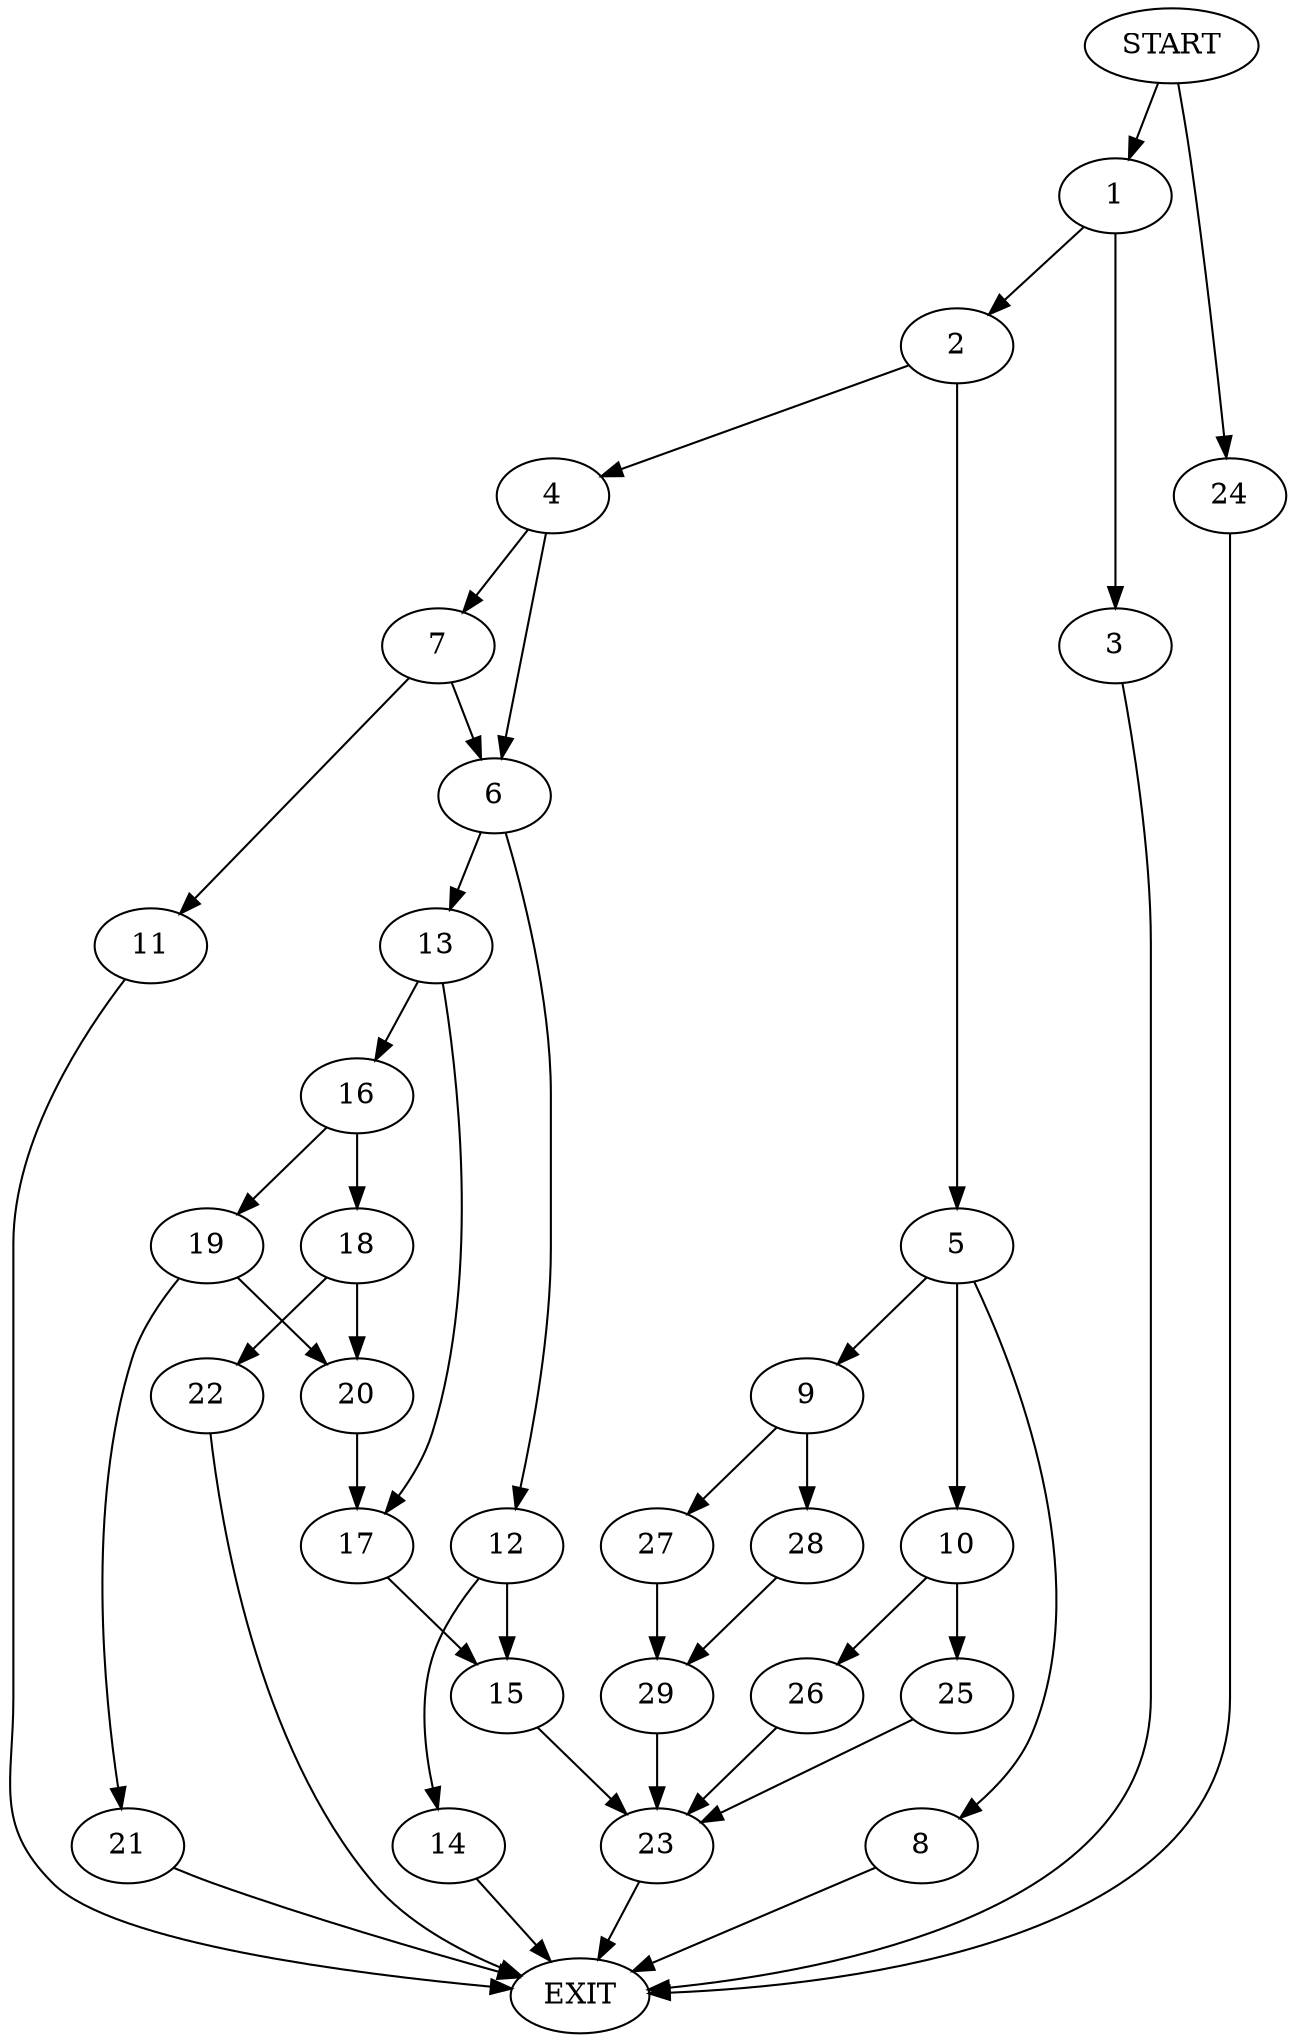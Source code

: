 digraph {
0 [label="START"]
30 [label="EXIT"]
0 -> 1
1 -> 2
1 -> 3
3 -> 30
2 -> 4
2 -> 5
4 -> 6
4 -> 7
5 -> 8
5 -> 9
5 -> 10
7 -> 6
7 -> 11
6 -> 12
6 -> 13
11 -> 30
12 -> 14
12 -> 15
13 -> 16
13 -> 17
17 -> 15
16 -> 18
16 -> 19
19 -> 20
19 -> 21
18 -> 20
18 -> 22
20 -> 17
21 -> 30
22 -> 30
15 -> 23
14 -> 30
23 -> 30
0 -> 24
24 -> 30
10 -> 25
10 -> 26
8 -> 30
9 -> 27
9 -> 28
26 -> 23
25 -> 23
27 -> 29
28 -> 29
29 -> 23
}
